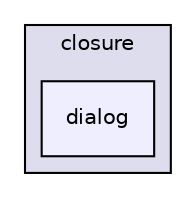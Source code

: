 digraph "libs/angular/angular-material-fileinput-master/bower_components/angular-material/modules/closure/dialog" {
  compound=true
  node [ fontsize="10", fontname="Helvetica"];
  edge [ labelfontsize="10", labelfontname="Helvetica"];
  subgraph clusterdir_9508a65cdb91278c0406c0d6c7b30c42 {
    graph [ bgcolor="#ddddee", pencolor="black", label="closure" fontname="Helvetica", fontsize="10", URL="dir_9508a65cdb91278c0406c0d6c7b30c42.html"]
  dir_5a7b73cb1129dabcd388a4e1418053f4 [shape=box, label="dialog", style="filled", fillcolor="#eeeeff", pencolor="black", URL="dir_5a7b73cb1129dabcd388a4e1418053f4.html"];
  }
}
